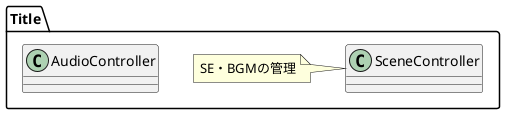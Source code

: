 ﻿@startuml
'https://plantuml.com/class-diagram

namespace Title{
    class SceneController
    note left: SE・BGMの管理
    class AudioController

}

@enduml